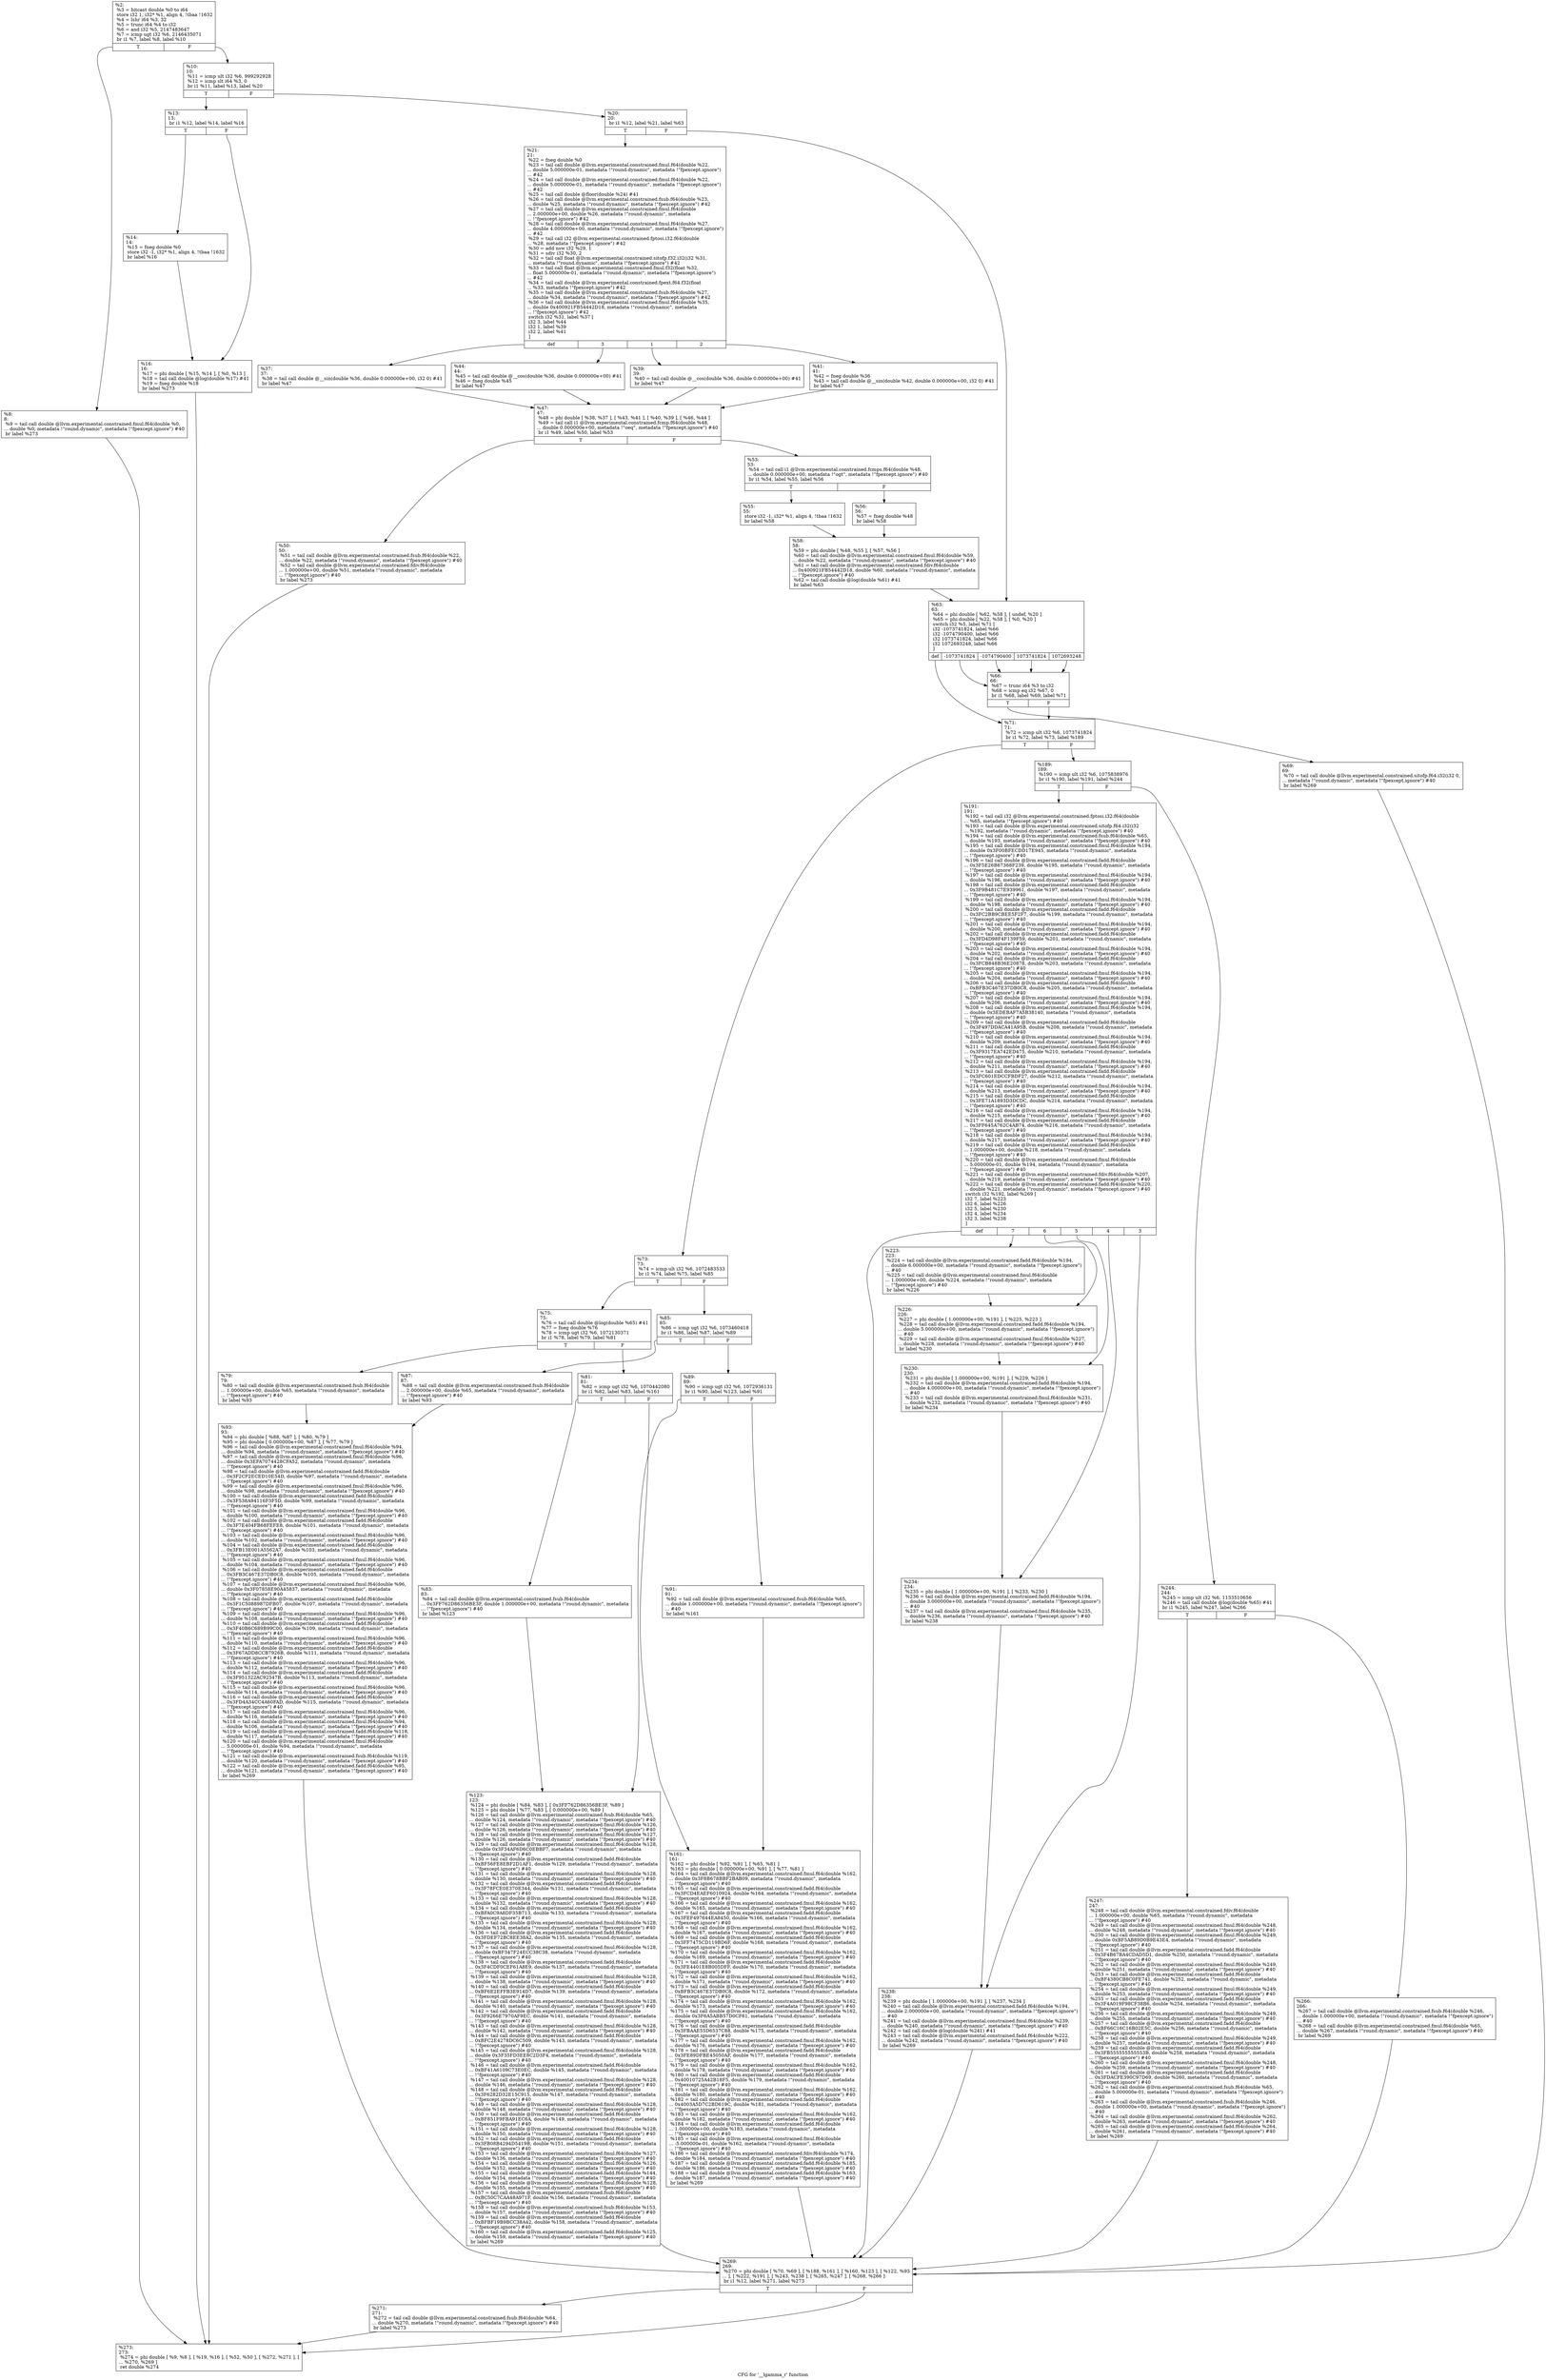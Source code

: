 digraph "CFG for '__lgamma_r' function" {
	label="CFG for '__lgamma_r' function";

	Node0x1dcf0c0 [shape=record,label="{%2:\l  %3 = bitcast double %0 to i64\l  store i32 1, i32* %1, align 4, !tbaa !1632\l  %4 = lshr i64 %3, 32\l  %5 = trunc i64 %4 to i32\l  %6 = and i32 %5, 2147483647\l  %7 = icmp ugt i32 %6, 2146435071\l  br i1 %7, label %8, label %10\l|{<s0>T|<s1>F}}"];
	Node0x1dcf0c0:s0 -> Node0x1dcf110;
	Node0x1dcf0c0:s1 -> Node0x1dcf680;
	Node0x1dcf110 [shape=record,label="{%8:\l8:                                                \l  %9 = tail call double @llvm.experimental.constrained.fmul.f64(double %0,\l... double %0, metadata !\"round.dynamic\", metadata !\"fpexcept.ignore\") #40\l  br label %273\l}"];
	Node0x1dcf110 -> Node0x1dd0440;
	Node0x1dcf680 [shape=record,label="{%10:\l10:                                               \l  %11 = icmp ult i32 %6, 999292928\l  %12 = icmp slt i64 %3, 0\l  br i1 %11, label %13, label %20\l|{<s0>T|<s1>F}}"];
	Node0x1dcf680:s0 -> Node0x1dcf6d0;
	Node0x1dcf680:s1 -> Node0x1dcf7c0;
	Node0x1dcf6d0 [shape=record,label="{%13:\l13:                                               \l  br i1 %12, label %14, label %16\l|{<s0>T|<s1>F}}"];
	Node0x1dcf6d0:s0 -> Node0x1dcf720;
	Node0x1dcf6d0:s1 -> Node0x1dcf770;
	Node0x1dcf720 [shape=record,label="{%14:\l14:                                               \l  %15 = fneg double %0\l  store i32 -1, i32* %1, align 4, !tbaa !1632\l  br label %16\l}"];
	Node0x1dcf720 -> Node0x1dcf770;
	Node0x1dcf770 [shape=record,label="{%16:\l16:                                               \l  %17 = phi double [ %15, %14 ], [ %0, %13 ]\l  %18 = tail call double @log(double %17) #41\l  %19 = fneg double %18\l  br label %273\l}"];
	Node0x1dcf770 -> Node0x1dd0440;
	Node0x1dcf7c0 [shape=record,label="{%20:\l20:                                               \l  br i1 %12, label %21, label %63\l|{<s0>T|<s1>F}}"];
	Node0x1dcf7c0:s0 -> Node0x1dcf810;
	Node0x1dcf7c0:s1 -> Node0x1dcfb80;
	Node0x1dcf810 [shape=record,label="{%21:\l21:                                               \l  %22 = fneg double %0\l  %23 = tail call double @llvm.experimental.constrained.fmul.f64(double %22,\l... double 5.000000e-01, metadata !\"round.dynamic\", metadata !\"fpexcept.ignore\")\l... #42\l  %24 = tail call double @llvm.experimental.constrained.fmul.f64(double %22,\l... double 5.000000e-01, metadata !\"round.dynamic\", metadata !\"fpexcept.ignore\")\l... #42\l  %25 = tail call double @floor(double %24) #41\l  %26 = tail call double @llvm.experimental.constrained.fsub.f64(double %23,\l... double %25, metadata !\"round.dynamic\", metadata !\"fpexcept.ignore\") #42\l  %27 = tail call double @llvm.experimental.constrained.fmul.f64(double\l... 2.000000e+00, double %26, metadata !\"round.dynamic\", metadata\l... !\"fpexcept.ignore\") #42\l  %28 = tail call double @llvm.experimental.constrained.fmul.f64(double %27,\l... double 4.000000e+00, metadata !\"round.dynamic\", metadata !\"fpexcept.ignore\")\l... #42\l  %29 = tail call i32 @llvm.experimental.constrained.fptosi.i32.f64(double\l... %28, metadata !\"fpexcept.ignore\") #42\l  %30 = add nsw i32 %29, 1\l  %31 = sdiv i32 %30, 2\l  %32 = tail call float @llvm.experimental.constrained.sitofp.f32.i32(i32 %31,\l... metadata !\"round.dynamic\", metadata !\"fpexcept.ignore\") #42\l  %33 = tail call float @llvm.experimental.constrained.fmul.f32(float %32,\l... float 5.000000e-01, metadata !\"round.dynamic\", metadata !\"fpexcept.ignore\")\l... #42\l  %34 = tail call double @llvm.experimental.constrained.fpext.f64.f32(float\l... %33, metadata !\"fpexcept.ignore\") #42\l  %35 = tail call double @llvm.experimental.constrained.fsub.f64(double %27,\l... double %34, metadata !\"round.dynamic\", metadata !\"fpexcept.ignore\") #42\l  %36 = tail call double @llvm.experimental.constrained.fmul.f64(double %35,\l... double 0x400921FB54442D18, metadata !\"round.dynamic\", metadata\l... !\"fpexcept.ignore\") #42\l  switch i32 %31, label %37 [\l    i32 3, label %44\l    i32 1, label %39\l    i32 2, label %41\l  ]\l|{<s0>def|<s1>3|<s2>1|<s3>2}}"];
	Node0x1dcf810:s0 -> Node0x1dcf860;
	Node0x1dcf810:s1 -> Node0x1dcf950;
	Node0x1dcf810:s2 -> Node0x1dcf8b0;
	Node0x1dcf810:s3 -> Node0x1dcf900;
	Node0x1dcf860 [shape=record,label="{%37:\l37:                                               \l  %38 = tail call double @__sin(double %36, double 0.000000e+00, i32 0) #41\l  br label %47\l}"];
	Node0x1dcf860 -> Node0x1dcf9a0;
	Node0x1dcf8b0 [shape=record,label="{%39:\l39:                                               \l  %40 = tail call double @__cos(double %36, double 0.000000e+00) #41\l  br label %47\l}"];
	Node0x1dcf8b0 -> Node0x1dcf9a0;
	Node0x1dcf900 [shape=record,label="{%41:\l41:                                               \l  %42 = fneg double %36\l  %43 = tail call double @__sin(double %42, double 0.000000e+00, i32 0) #41\l  br label %47\l}"];
	Node0x1dcf900 -> Node0x1dcf9a0;
	Node0x1dcf950 [shape=record,label="{%44:\l44:                                               \l  %45 = tail call double @__cos(double %36, double 0.000000e+00) #41\l  %46 = fneg double %45\l  br label %47\l}"];
	Node0x1dcf950 -> Node0x1dcf9a0;
	Node0x1dcf9a0 [shape=record,label="{%47:\l47:                                               \l  %48 = phi double [ %38, %37 ], [ %43, %41 ], [ %40, %39 ], [ %46, %44 ]\l  %49 = tail call i1 @llvm.experimental.constrained.fcmp.f64(double %48,\l... double 0.000000e+00, metadata !\"oeq\", metadata !\"fpexcept.ignore\") #40\l  br i1 %49, label %50, label %53\l|{<s0>T|<s1>F}}"];
	Node0x1dcf9a0:s0 -> Node0x1dcf9f0;
	Node0x1dcf9a0:s1 -> Node0x1dcfa40;
	Node0x1dcf9f0 [shape=record,label="{%50:\l50:                                               \l  %51 = tail call double @llvm.experimental.constrained.fsub.f64(double %22,\l... double %22, metadata !\"round.dynamic\", metadata !\"fpexcept.ignore\") #40\l  %52 = tail call double @llvm.experimental.constrained.fdiv.f64(double\l... 1.000000e+00, double %51, metadata !\"round.dynamic\", metadata\l... !\"fpexcept.ignore\") #40\l  br label %273\l}"];
	Node0x1dcf9f0 -> Node0x1dd0440;
	Node0x1dcfa40 [shape=record,label="{%53:\l53:                                               \l  %54 = tail call i1 @llvm.experimental.constrained.fcmps.f64(double %48,\l... double 0.000000e+00, metadata !\"ogt\", metadata !\"fpexcept.ignore\") #40\l  br i1 %54, label %55, label %56\l|{<s0>T|<s1>F}}"];
	Node0x1dcfa40:s0 -> Node0x1dcfa90;
	Node0x1dcfa40:s1 -> Node0x1dcfae0;
	Node0x1dcfa90 [shape=record,label="{%55:\l55:                                               \l  store i32 -1, i32* %1, align 4, !tbaa !1632\l  br label %58\l}"];
	Node0x1dcfa90 -> Node0x1dcfb30;
	Node0x1dcfae0 [shape=record,label="{%56:\l56:                                               \l  %57 = fneg double %48\l  br label %58\l}"];
	Node0x1dcfae0 -> Node0x1dcfb30;
	Node0x1dcfb30 [shape=record,label="{%58:\l58:                                               \l  %59 = phi double [ %48, %55 ], [ %57, %56 ]\l  %60 = tail call double @llvm.experimental.constrained.fmul.f64(double %59,\l... double %22, metadata !\"round.dynamic\", metadata !\"fpexcept.ignore\") #40\l  %61 = tail call double @llvm.experimental.constrained.fdiv.f64(double\l... 0x400921FB54442D18, double %60, metadata !\"round.dynamic\", metadata\l... !\"fpexcept.ignore\") #40\l  %62 = tail call double @log(double %61) #41\l  br label %63\l}"];
	Node0x1dcfb30 -> Node0x1dcfb80;
	Node0x1dcfb80 [shape=record,label="{%63:\l63:                                               \l  %64 = phi double [ %62, %58 ], [ undef, %20 ]\l  %65 = phi double [ %22, %58 ], [ %0, %20 ]\l  switch i32 %5, label %71 [\l    i32 -1073741824, label %66\l    i32 -1074790400, label %66\l    i32 1073741824, label %66\l    i32 1072693248, label %66\l  ]\l|{<s0>def|<s1>-1073741824|<s2>-1074790400|<s3>1073741824|<s4>1072693248}}"];
	Node0x1dcfb80:s0 -> Node0x1dcfc70;
	Node0x1dcfb80:s1 -> Node0x1dcfbd0;
	Node0x1dcfb80:s2 -> Node0x1dcfbd0;
	Node0x1dcfb80:s3 -> Node0x1dcfbd0;
	Node0x1dcfb80:s4 -> Node0x1dcfbd0;
	Node0x1dcfbd0 [shape=record,label="{%66:\l66:                                               \l  %67 = trunc i64 %3 to i32\l  %68 = icmp eq i32 %67, 0\l  br i1 %68, label %69, label %71\l|{<s0>T|<s1>F}}"];
	Node0x1dcfbd0:s0 -> Node0x1dcfc20;
	Node0x1dcfbd0:s1 -> Node0x1dcfc70;
	Node0x1dcfc20 [shape=record,label="{%69:\l69:                                               \l  %70 = tail call double @llvm.experimental.constrained.sitofp.f64.i32(i32 0,\l... metadata !\"round.dynamic\", metadata !\"fpexcept.ignore\") #40\l  br label %269\l}"];
	Node0x1dcfc20 -> Node0x1dd03a0;
	Node0x1dcfc70 [shape=record,label="{%71:\l71:                                               \l  %72 = icmp ult i32 %6, 1073741824\l  br i1 %72, label %73, label %189\l|{<s0>T|<s1>F}}"];
	Node0x1dcfc70:s0 -> Node0x1dcfcc0;
	Node0x1dcfc70:s1 -> Node0x1dd0080;
	Node0x1dcfcc0 [shape=record,label="{%73:\l73:                                               \l  %74 = icmp ult i32 %6, 1072483533\l  br i1 %74, label %75, label %85\l|{<s0>T|<s1>F}}"];
	Node0x1dcfcc0:s0 -> Node0x1dcfd10;
	Node0x1dcfcc0:s1 -> Node0x1dcfe50;
	Node0x1dcfd10 [shape=record,label="{%75:\l75:                                               \l  %76 = tail call double @log(double %65) #41\l  %77 = fneg double %76\l  %78 = icmp ugt i32 %6, 1072130371\l  br i1 %78, label %79, label %81\l|{<s0>T|<s1>F}}"];
	Node0x1dcfd10:s0 -> Node0x1dcfd60;
	Node0x1dcfd10:s1 -> Node0x1dcfdb0;
	Node0x1dcfd60 [shape=record,label="{%79:\l79:                                               \l  %80 = tail call double @llvm.experimental.constrained.fsub.f64(double\l... 1.000000e+00, double %65, metadata !\"round.dynamic\", metadata\l... !\"fpexcept.ignore\") #40\l  br label %93\l}"];
	Node0x1dcfd60 -> Node0x1dcff90;
	Node0x1dcfdb0 [shape=record,label="{%81:\l81:                                               \l  %82 = icmp ugt i32 %6, 1070442080\l  br i1 %82, label %83, label %161\l|{<s0>T|<s1>F}}"];
	Node0x1dcfdb0:s0 -> Node0x1dcfe00;
	Node0x1dcfdb0:s1 -> Node0x1dd0030;
	Node0x1dcfe00 [shape=record,label="{%83:\l83:                                               \l  %84 = tail call double @llvm.experimental.constrained.fsub.f64(double\l... 0x3FF762D86356BE3F, double 1.000000e+00, metadata !\"round.dynamic\", metadata\l... !\"fpexcept.ignore\") #40\l  br label %123\l}"];
	Node0x1dcfe00 -> Node0x1dcffe0;
	Node0x1dcfe50 [shape=record,label="{%85:\l85:                                               \l  %86 = icmp ugt i32 %6, 1073460418\l  br i1 %86, label %87, label %89\l|{<s0>T|<s1>F}}"];
	Node0x1dcfe50:s0 -> Node0x1dcfea0;
	Node0x1dcfe50:s1 -> Node0x1dcfef0;
	Node0x1dcfea0 [shape=record,label="{%87:\l87:                                               \l  %88 = tail call double @llvm.experimental.constrained.fsub.f64(double\l... 2.000000e+00, double %65, metadata !\"round.dynamic\", metadata\l... !\"fpexcept.ignore\") #40\l  br label %93\l}"];
	Node0x1dcfea0 -> Node0x1dcff90;
	Node0x1dcfef0 [shape=record,label="{%89:\l89:                                               \l  %90 = icmp ugt i32 %6, 1072936131\l  br i1 %90, label %123, label %91\l|{<s0>T|<s1>F}}"];
	Node0x1dcfef0:s0 -> Node0x1dcffe0;
	Node0x1dcfef0:s1 -> Node0x1dcff40;
	Node0x1dcff40 [shape=record,label="{%91:\l91:                                               \l  %92 = tail call double @llvm.experimental.constrained.fsub.f64(double %65,\l... double 1.000000e+00, metadata !\"round.dynamic\", metadata !\"fpexcept.ignore\")\l... #40\l  br label %161\l}"];
	Node0x1dcff40 -> Node0x1dd0030;
	Node0x1dcff90 [shape=record,label="{%93:\l93:                                               \l  %94 = phi double [ %88, %87 ], [ %80, %79 ]\l  %95 = phi double [ 0.000000e+00, %87 ], [ %77, %79 ]\l  %96 = tail call double @llvm.experimental.constrained.fmul.f64(double %94,\l... double %94, metadata !\"round.dynamic\", metadata !\"fpexcept.ignore\") #40\l  %97 = tail call double @llvm.experimental.constrained.fmul.f64(double %96,\l... double 0x3EFA7074428CFA52, metadata !\"round.dynamic\", metadata\l... !\"fpexcept.ignore\") #40\l  %98 = tail call double @llvm.experimental.constrained.fadd.f64(double\l... 0x3F2CF2ECED10E54D, double %97, metadata !\"round.dynamic\", metadata\l... !\"fpexcept.ignore\") #40\l  %99 = tail call double @llvm.experimental.constrained.fmul.f64(double %96,\l... double %98, metadata !\"round.dynamic\", metadata !\"fpexcept.ignore\") #40\l  %100 = tail call double @llvm.experimental.constrained.fadd.f64(double\l... 0x3F538A94116F3F5D, double %99, metadata !\"round.dynamic\", metadata\l... !\"fpexcept.ignore\") #40\l  %101 = tail call double @llvm.experimental.constrained.fmul.f64(double %96,\l... double %100, metadata !\"round.dynamic\", metadata !\"fpexcept.ignore\") #40\l  %102 = tail call double @llvm.experimental.constrained.fadd.f64(double\l... 0x3F7E404FB68FEFE8, double %101, metadata !\"round.dynamic\", metadata\l... !\"fpexcept.ignore\") #40\l  %103 = tail call double @llvm.experimental.constrained.fmul.f64(double %96,\l... double %102, metadata !\"round.dynamic\", metadata !\"fpexcept.ignore\") #40\l  %104 = tail call double @llvm.experimental.constrained.fadd.f64(double\l... 0x3FB13E001A5562A7, double %103, metadata !\"round.dynamic\", metadata\l... !\"fpexcept.ignore\") #40\l  %105 = tail call double @llvm.experimental.constrained.fmul.f64(double %96,\l... double %104, metadata !\"round.dynamic\", metadata !\"fpexcept.ignore\") #40\l  %106 = tail call double @llvm.experimental.constrained.fadd.f64(double\l... 0x3FB3C467E37DB0C8, double %105, metadata !\"round.dynamic\", metadata\l... !\"fpexcept.ignore\") #40\l  %107 = tail call double @llvm.experimental.constrained.fmul.f64(double %96,\l... double 0x3F07858E90A45837, metadata !\"round.dynamic\", metadata\l... !\"fpexcept.ignore\") #40\l  %108 = tail call double @llvm.experimental.constrained.fadd.f64(double\l... 0x3F1C5088987DFB07, double %107, metadata !\"round.dynamic\", metadata\l... !\"fpexcept.ignore\") #40\l  %109 = tail call double @llvm.experimental.constrained.fmul.f64(double %96,\l... double %108, metadata !\"round.dynamic\", metadata !\"fpexcept.ignore\") #40\l  %110 = tail call double @llvm.experimental.constrained.fadd.f64(double\l... 0x3F40B6C689B99C00, double %109, metadata !\"round.dynamic\", metadata\l... !\"fpexcept.ignore\") #40\l  %111 = tail call double @llvm.experimental.constrained.fmul.f64(double %96,\l... double %110, metadata !\"round.dynamic\", metadata !\"fpexcept.ignore\") #40\l  %112 = tail call double @llvm.experimental.constrained.fadd.f64(double\l... 0x3F67ADD8CCB7926B, double %111, metadata !\"round.dynamic\", metadata\l... !\"fpexcept.ignore\") #40\l  %113 = tail call double @llvm.experimental.constrained.fmul.f64(double %96,\l... double %112, metadata !\"round.dynamic\", metadata !\"fpexcept.ignore\") #40\l  %114 = tail call double @llvm.experimental.constrained.fadd.f64(double\l... 0x3F951322AC92547B, double %113, metadata !\"round.dynamic\", metadata\l... !\"fpexcept.ignore\") #40\l  %115 = tail call double @llvm.experimental.constrained.fmul.f64(double %96,\l... double %114, metadata !\"round.dynamic\", metadata !\"fpexcept.ignore\") #40\l  %116 = tail call double @llvm.experimental.constrained.fadd.f64(double\l... 0x3FD4A34CC4A60FAD, double %115, metadata !\"round.dynamic\", metadata\l... !\"fpexcept.ignore\") #40\l  %117 = tail call double @llvm.experimental.constrained.fmul.f64(double %96,\l... double %116, metadata !\"round.dynamic\", metadata !\"fpexcept.ignore\") #40\l  %118 = tail call double @llvm.experimental.constrained.fmul.f64(double %94,\l... double %106, metadata !\"round.dynamic\", metadata !\"fpexcept.ignore\") #40\l  %119 = tail call double @llvm.experimental.constrained.fadd.f64(double %118,\l... double %117, metadata !\"round.dynamic\", metadata !\"fpexcept.ignore\") #40\l  %120 = tail call double @llvm.experimental.constrained.fmul.f64(double\l... 5.000000e-01, double %94, metadata !\"round.dynamic\", metadata\l... !\"fpexcept.ignore\") #40\l  %121 = tail call double @llvm.experimental.constrained.fsub.f64(double %119,\l... double %120, metadata !\"round.dynamic\", metadata !\"fpexcept.ignore\") #40\l  %122 = tail call double @llvm.experimental.constrained.fadd.f64(double %95,\l... double %121, metadata !\"round.dynamic\", metadata !\"fpexcept.ignore\") #40\l  br label %269\l}"];
	Node0x1dcff90 -> Node0x1dd03a0;
	Node0x1dcffe0 [shape=record,label="{%123:\l123:                                              \l  %124 = phi double [ %84, %83 ], [ 0x3FF762D86356BE3F, %89 ]\l  %125 = phi double [ %77, %83 ], [ 0.000000e+00, %89 ]\l  %126 = tail call double @llvm.experimental.constrained.fsub.f64(double %65,\l... double %124, metadata !\"round.dynamic\", metadata !\"fpexcept.ignore\") #40\l  %127 = tail call double @llvm.experimental.constrained.fmul.f64(double %126,\l... double %126, metadata !\"round.dynamic\", metadata !\"fpexcept.ignore\") #40\l  %128 = tail call double @llvm.experimental.constrained.fmul.f64(double %127,\l... double %126, metadata !\"round.dynamic\", metadata !\"fpexcept.ignore\") #40\l  %129 = tail call double @llvm.experimental.constrained.fmul.f64(double %128,\l... double 0x3F34AF6D6C0EBBF7, metadata !\"round.dynamic\", metadata\l... !\"fpexcept.ignore\") #40\l  %130 = tail call double @llvm.experimental.constrained.fadd.f64(double\l... 0xBF56FE8EBF2D1AF1, double %129, metadata !\"round.dynamic\", metadata\l... !\"fpexcept.ignore\") #40\l  %131 = tail call double @llvm.experimental.constrained.fmul.f64(double %128,\l... double %130, metadata !\"round.dynamic\", metadata !\"fpexcept.ignore\") #40\l  %132 = tail call double @llvm.experimental.constrained.fadd.f64(double\l... 0x3F78FCE0E370E344, double %131, metadata !\"round.dynamic\", metadata\l... !\"fpexcept.ignore\") #40\l  %133 = tail call double @llvm.experimental.constrained.fmul.f64(double %128,\l... double %132, metadata !\"round.dynamic\", metadata !\"fpexcept.ignore\") #40\l  %134 = tail call double @llvm.experimental.constrained.fadd.f64(double\l... 0xBFA0C9A8DF35B713, double %133, metadata !\"round.dynamic\", metadata\l... !\"fpexcept.ignore\") #40\l  %135 = tail call double @llvm.experimental.constrained.fmul.f64(double %128,\l... double %134, metadata !\"round.dynamic\", metadata !\"fpexcept.ignore\") #40\l  %136 = tail call double @llvm.experimental.constrained.fadd.f64(double\l... 0x3FDEF72BC8EE38A2, double %135, metadata !\"round.dynamic\", metadata\l... !\"fpexcept.ignore\") #40\l  %137 = tail call double @llvm.experimental.constrained.fmul.f64(double %128,\l... double 0xBF347F24ECC38C38, metadata !\"round.dynamic\", metadata\l... !\"fpexcept.ignore\") #40\l  %138 = tail call double @llvm.experimental.constrained.fadd.f64(double\l... 0x3F4CDF0CEF61A8E9, double %137, metadata !\"round.dynamic\", metadata\l... !\"fpexcept.ignore\") #40\l  %139 = tail call double @llvm.experimental.constrained.fmul.f64(double %128,\l... double %138, metadata !\"round.dynamic\", metadata !\"fpexcept.ignore\") #40\l  %140 = tail call double @llvm.experimental.constrained.fadd.f64(double\l... 0xBF6E2EFFB3E914D7, double %139, metadata !\"round.dynamic\", metadata\l... !\"fpexcept.ignore\") #40\l  %141 = tail call double @llvm.experimental.constrained.fmul.f64(double %128,\l... double %140, metadata !\"round.dynamic\", metadata !\"fpexcept.ignore\") #40\l  %142 = tail call double @llvm.experimental.constrained.fadd.f64(double\l... 0x3F9266E7970AF9EC, double %141, metadata !\"round.dynamic\", metadata\l... !\"fpexcept.ignore\") #40\l  %143 = tail call double @llvm.experimental.constrained.fmul.f64(double %128,\l... double %142, metadata !\"round.dynamic\", metadata !\"fpexcept.ignore\") #40\l  %144 = tail call double @llvm.experimental.constrained.fadd.f64(double\l... 0xBFC2E4278DC6C509, double %143, metadata !\"round.dynamic\", metadata\l... !\"fpexcept.ignore\") #40\l  %145 = tail call double @llvm.experimental.constrained.fmul.f64(double %128,\l... double 0x3F35FD3EE8C2D3F4, metadata !\"round.dynamic\", metadata\l... !\"fpexcept.ignore\") #40\l  %146 = tail call double @llvm.experimental.constrained.fadd.f64(double\l... 0xBF41A6109C73E0EC, double %145, metadata !\"round.dynamic\", metadata\l... !\"fpexcept.ignore\") #40\l  %147 = tail call double @llvm.experimental.constrained.fmul.f64(double %128,\l... double %146, metadata !\"round.dynamic\", metadata !\"fpexcept.ignore\") #40\l  %148 = tail call double @llvm.experimental.constrained.fadd.f64(double\l... 0x3F6282D32E15C915, double %147, metadata !\"round.dynamic\", metadata\l... !\"fpexcept.ignore\") #40\l  %149 = tail call double @llvm.experimental.constrained.fmul.f64(double %128,\l... double %148, metadata !\"round.dynamic\", metadata !\"fpexcept.ignore\") #40\l  %150 = tail call double @llvm.experimental.constrained.fadd.f64(double\l... 0xBF851F9FBA91EC6A, double %149, metadata !\"round.dynamic\", metadata\l... !\"fpexcept.ignore\") #40\l  %151 = tail call double @llvm.experimental.constrained.fmul.f64(double %128,\l... double %150, metadata !\"round.dynamic\", metadata !\"fpexcept.ignore\") #40\l  %152 = tail call double @llvm.experimental.constrained.fadd.f64(double\l... 0x3FB08B4294D5419B, double %151, metadata !\"round.dynamic\", metadata\l... !\"fpexcept.ignore\") #40\l  %153 = tail call double @llvm.experimental.constrained.fmul.f64(double %127,\l... double %136, metadata !\"round.dynamic\", metadata !\"fpexcept.ignore\") #40\l  %154 = tail call double @llvm.experimental.constrained.fmul.f64(double %126,\l... double %152, metadata !\"round.dynamic\", metadata !\"fpexcept.ignore\") #40\l  %155 = tail call double @llvm.experimental.constrained.fadd.f64(double %144,\l... double %154, metadata !\"round.dynamic\", metadata !\"fpexcept.ignore\") #40\l  %156 = tail call double @llvm.experimental.constrained.fmul.f64(double %128,\l... double %155, metadata !\"round.dynamic\", metadata !\"fpexcept.ignore\") #40\l  %157 = tail call double @llvm.experimental.constrained.fsub.f64(double\l... 0xBC50C7CAA48A971F, double %156, metadata !\"round.dynamic\", metadata\l... !\"fpexcept.ignore\") #40\l  %158 = tail call double @llvm.experimental.constrained.fsub.f64(double %153,\l... double %157, metadata !\"round.dynamic\", metadata !\"fpexcept.ignore\") #40\l  %159 = tail call double @llvm.experimental.constrained.fadd.f64(double\l... 0xBFBF19B9BCC38A42, double %158, metadata !\"round.dynamic\", metadata\l... !\"fpexcept.ignore\") #40\l  %160 = tail call double @llvm.experimental.constrained.fadd.f64(double %125,\l... double %159, metadata !\"round.dynamic\", metadata !\"fpexcept.ignore\") #40\l  br label %269\l}"];
	Node0x1dcffe0 -> Node0x1dd03a0;
	Node0x1dd0030 [shape=record,label="{%161:\l161:                                              \l  %162 = phi double [ %92, %91 ], [ %65, %81 ]\l  %163 = phi double [ 0.000000e+00, %91 ], [ %77, %81 ]\l  %164 = tail call double @llvm.experimental.constrained.fmul.f64(double %162,\l... double 0x3F8B678BBF2BAB09, metadata !\"round.dynamic\", metadata\l... !\"fpexcept.ignore\") #40\l  %165 = tail call double @llvm.experimental.constrained.fadd.f64(double\l... 0x3FCD4EAEF6010924, double %164, metadata !\"round.dynamic\", metadata\l... !\"fpexcept.ignore\") #40\l  %166 = tail call double @llvm.experimental.constrained.fmul.f64(double %162,\l... double %165, metadata !\"round.dynamic\", metadata !\"fpexcept.ignore\") #40\l  %167 = tail call double @llvm.experimental.constrained.fadd.f64(double\l... 0x3FEF497644EA8450, double %166, metadata !\"round.dynamic\", metadata\l... !\"fpexcept.ignore\") #40\l  %168 = tail call double @llvm.experimental.constrained.fmul.f64(double %162,\l... double %167, metadata !\"round.dynamic\", metadata !\"fpexcept.ignore\") #40\l  %169 = tail call double @llvm.experimental.constrained.fadd.f64(double\l... 0x3FF7475CD119BD6F, double %168, metadata !\"round.dynamic\", metadata\l... !\"fpexcept.ignore\") #40\l  %170 = tail call double @llvm.experimental.constrained.fmul.f64(double %162,\l... double %169, metadata !\"round.dynamic\", metadata !\"fpexcept.ignore\") #40\l  %171 = tail call double @llvm.experimental.constrained.fadd.f64(double\l... 0x3FE4401E8B005DFF, double %170, metadata !\"round.dynamic\", metadata\l... !\"fpexcept.ignore\") #40\l  %172 = tail call double @llvm.experimental.constrained.fmul.f64(double %162,\l... double %171, metadata !\"round.dynamic\", metadata !\"fpexcept.ignore\") #40\l  %173 = tail call double @llvm.experimental.constrained.fadd.f64(double\l... 0xBFB3C467E37DB0C8, double %172, metadata !\"round.dynamic\", metadata\l... !\"fpexcept.ignore\") #40\l  %174 = tail call double @llvm.experimental.constrained.fmul.f64(double %162,\l... double %173, metadata !\"round.dynamic\", metadata !\"fpexcept.ignore\") #40\l  %175 = tail call double @llvm.experimental.constrained.fmul.f64(double %162,\l... double 0x3F6A5ABB57D0CF61, metadata !\"round.dynamic\", metadata\l... !\"fpexcept.ignore\") #40\l  %176 = tail call double @llvm.experimental.constrained.fadd.f64(double\l... 0x3FBAAE55D6537C88, double %175, metadata !\"round.dynamic\", metadata\l... !\"fpexcept.ignore\") #40\l  %177 = tail call double @llvm.experimental.constrained.fmul.f64(double %162,\l... double %176, metadata !\"round.dynamic\", metadata !\"fpexcept.ignore\") #40\l  %178 = tail call double @llvm.experimental.constrained.fadd.f64(double\l... 0x3FE89DFBE45050AF, double %177, metadata !\"round.dynamic\", metadata\l... !\"fpexcept.ignore\") #40\l  %179 = tail call double @llvm.experimental.constrained.fmul.f64(double %162,\l... double %178, metadata !\"round.dynamic\", metadata !\"fpexcept.ignore\") #40\l  %180 = tail call double @llvm.experimental.constrained.fadd.f64(double\l... 0x40010725A42B18F5, double %179, metadata !\"round.dynamic\", metadata\l... !\"fpexcept.ignore\") #40\l  %181 = tail call double @llvm.experimental.constrained.fmul.f64(double %162,\l... double %180, metadata !\"round.dynamic\", metadata !\"fpexcept.ignore\") #40\l  %182 = tail call double @llvm.experimental.constrained.fadd.f64(double\l... 0x4003A5D7C2BD619C, double %181, metadata !\"round.dynamic\", metadata\l... !\"fpexcept.ignore\") #40\l  %183 = tail call double @llvm.experimental.constrained.fmul.f64(double %162,\l... double %182, metadata !\"round.dynamic\", metadata !\"fpexcept.ignore\") #40\l  %184 = tail call double @llvm.experimental.constrained.fadd.f64(double\l... 1.000000e+00, double %183, metadata !\"round.dynamic\", metadata\l... !\"fpexcept.ignore\") #40\l  %185 = tail call double @llvm.experimental.constrained.fmul.f64(double\l... -5.000000e-01, double %162, metadata !\"round.dynamic\", metadata\l... !\"fpexcept.ignore\") #40\l  %186 = tail call double @llvm.experimental.constrained.fdiv.f64(double %174,\l... double %184, metadata !\"round.dynamic\", metadata !\"fpexcept.ignore\") #40\l  %187 = tail call double @llvm.experimental.constrained.fadd.f64(double %185,\l... double %186, metadata !\"round.dynamic\", metadata !\"fpexcept.ignore\") #40\l  %188 = tail call double @llvm.experimental.constrained.fadd.f64(double %163,\l... double %187, metadata !\"round.dynamic\", metadata !\"fpexcept.ignore\") #40\l  br label %269\l}"];
	Node0x1dd0030 -> Node0x1dd03a0;
	Node0x1dd0080 [shape=record,label="{%189:\l189:                                              \l  %190 = icmp ult i32 %6, 1075838976\l  br i1 %190, label %191, label %244\l|{<s0>T|<s1>F}}"];
	Node0x1dd0080:s0 -> Node0x1dd00d0;
	Node0x1dd0080:s1 -> Node0x1dd02b0;
	Node0x1dd00d0 [shape=record,label="{%191:\l191:                                              \l  %192 = tail call i32 @llvm.experimental.constrained.fptosi.i32.f64(double\l... %65, metadata !\"fpexcept.ignore\") #40\l  %193 = tail call double @llvm.experimental.constrained.sitofp.f64.i32(i32\l... %192, metadata !\"round.dynamic\", metadata !\"fpexcept.ignore\") #40\l  %194 = tail call double @llvm.experimental.constrained.fsub.f64(double %65,\l... double %193, metadata !\"round.dynamic\", metadata !\"fpexcept.ignore\") #40\l  %195 = tail call double @llvm.experimental.constrained.fmul.f64(double %194,\l... double 0x3F00BFECDD17E945, metadata !\"round.dynamic\", metadata\l... !\"fpexcept.ignore\") #40\l  %196 = tail call double @llvm.experimental.constrained.fadd.f64(double\l... 0x3F5E26B67368F239, double %195, metadata !\"round.dynamic\", metadata\l... !\"fpexcept.ignore\") #40\l  %197 = tail call double @llvm.experimental.constrained.fmul.f64(double %194,\l... double %196, metadata !\"round.dynamic\", metadata !\"fpexcept.ignore\") #40\l  %198 = tail call double @llvm.experimental.constrained.fadd.f64(double\l... 0x3F9B481C7E939961, double %197, metadata !\"round.dynamic\", metadata\l... !\"fpexcept.ignore\") #40\l  %199 = tail call double @llvm.experimental.constrained.fmul.f64(double %194,\l... double %198, metadata !\"round.dynamic\", metadata !\"fpexcept.ignore\") #40\l  %200 = tail call double @llvm.experimental.constrained.fadd.f64(double\l... 0x3FC2BB9CBEE5F2F7, double %199, metadata !\"round.dynamic\", metadata\l... !\"fpexcept.ignore\") #40\l  %201 = tail call double @llvm.experimental.constrained.fmul.f64(double %194,\l... double %200, metadata !\"round.dynamic\", metadata !\"fpexcept.ignore\") #40\l  %202 = tail call double @llvm.experimental.constrained.fadd.f64(double\l... 0x3FD4D98F4F139F59, double %201, metadata !\"round.dynamic\", metadata\l... !\"fpexcept.ignore\") #40\l  %203 = tail call double @llvm.experimental.constrained.fmul.f64(double %194,\l... double %202, metadata !\"round.dynamic\", metadata !\"fpexcept.ignore\") #40\l  %204 = tail call double @llvm.experimental.constrained.fadd.f64(double\l... 0x3FCB848B36E20878, double %203, metadata !\"round.dynamic\", metadata\l... !\"fpexcept.ignore\") #40\l  %205 = tail call double @llvm.experimental.constrained.fmul.f64(double %194,\l... double %204, metadata !\"round.dynamic\", metadata !\"fpexcept.ignore\") #40\l  %206 = tail call double @llvm.experimental.constrained.fadd.f64(double\l... 0xBFB3C467E37DB0C8, double %205, metadata !\"round.dynamic\", metadata\l... !\"fpexcept.ignore\") #40\l  %207 = tail call double @llvm.experimental.constrained.fmul.f64(double %194,\l... double %206, metadata !\"round.dynamic\", metadata !\"fpexcept.ignore\") #40\l  %208 = tail call double @llvm.experimental.constrained.fmul.f64(double %194,\l... double 0x3EDEBAF7A5B38140, metadata !\"round.dynamic\", metadata\l... !\"fpexcept.ignore\") #40\l  %209 = tail call double @llvm.experimental.constrained.fadd.f64(double\l... 0x3F497DDACA41A95B, double %208, metadata !\"round.dynamic\", metadata\l... !\"fpexcept.ignore\") #40\l  %210 = tail call double @llvm.experimental.constrained.fmul.f64(double %194,\l... double %209, metadata !\"round.dynamic\", metadata !\"fpexcept.ignore\") #40\l  %211 = tail call double @llvm.experimental.constrained.fadd.f64(double\l... 0x3F9317EA742ED475, double %210, metadata !\"round.dynamic\", metadata\l... !\"fpexcept.ignore\") #40\l  %212 = tail call double @llvm.experimental.constrained.fmul.f64(double %194,\l... double %211, metadata !\"round.dynamic\", metadata !\"fpexcept.ignore\") #40\l  %213 = tail call double @llvm.experimental.constrained.fadd.f64(double\l... 0x3FC601EDCCFBDF27, double %212, metadata !\"round.dynamic\", metadata\l... !\"fpexcept.ignore\") #40\l  %214 = tail call double @llvm.experimental.constrained.fmul.f64(double %194,\l... double %213, metadata !\"round.dynamic\", metadata !\"fpexcept.ignore\") #40\l  %215 = tail call double @llvm.experimental.constrained.fadd.f64(double\l... 0x3FE71A1893D3DCDC, double %214, metadata !\"round.dynamic\", metadata\l... !\"fpexcept.ignore\") #40\l  %216 = tail call double @llvm.experimental.constrained.fmul.f64(double %194,\l... double %215, metadata !\"round.dynamic\", metadata !\"fpexcept.ignore\") #40\l  %217 = tail call double @llvm.experimental.constrained.fadd.f64(double\l... 0x3FF645A762C4AB74, double %216, metadata !\"round.dynamic\", metadata\l... !\"fpexcept.ignore\") #40\l  %218 = tail call double @llvm.experimental.constrained.fmul.f64(double %194,\l... double %217, metadata !\"round.dynamic\", metadata !\"fpexcept.ignore\") #40\l  %219 = tail call double @llvm.experimental.constrained.fadd.f64(double\l... 1.000000e+00, double %218, metadata !\"round.dynamic\", metadata\l... !\"fpexcept.ignore\") #40\l  %220 = tail call double @llvm.experimental.constrained.fmul.f64(double\l... 5.000000e-01, double %194, metadata !\"round.dynamic\", metadata\l... !\"fpexcept.ignore\") #40\l  %221 = tail call double @llvm.experimental.constrained.fdiv.f64(double %207,\l... double %219, metadata !\"round.dynamic\", metadata !\"fpexcept.ignore\") #40\l  %222 = tail call double @llvm.experimental.constrained.fadd.f64(double %220,\l... double %221, metadata !\"round.dynamic\", metadata !\"fpexcept.ignore\") #40\l  switch i32 %192, label %269 [\l    i32 7, label %223\l    i32 6, label %226\l    i32 5, label %230\l    i32 4, label %234\l    i32 3, label %238\l  ]\l|{<s0>def|<s1>7|<s2>6|<s3>5|<s4>4|<s5>3}}"];
	Node0x1dd00d0:s0 -> Node0x1dd03a0;
	Node0x1dd00d0:s1 -> Node0x1dd0120;
	Node0x1dd00d0:s2 -> Node0x1dd0170;
	Node0x1dd00d0:s3 -> Node0x1dd01c0;
	Node0x1dd00d0:s4 -> Node0x1dd0210;
	Node0x1dd00d0:s5 -> Node0x1dd0260;
	Node0x1dd0120 [shape=record,label="{%223:\l223:                                              \l  %224 = tail call double @llvm.experimental.constrained.fadd.f64(double %194,\l... double 6.000000e+00, metadata !\"round.dynamic\", metadata !\"fpexcept.ignore\")\l... #40\l  %225 = tail call double @llvm.experimental.constrained.fmul.f64(double\l... 1.000000e+00, double %224, metadata !\"round.dynamic\", metadata\l... !\"fpexcept.ignore\") #40\l  br label %226\l}"];
	Node0x1dd0120 -> Node0x1dd0170;
	Node0x1dd0170 [shape=record,label="{%226:\l226:                                              \l  %227 = phi double [ 1.000000e+00, %191 ], [ %225, %223 ]\l  %228 = tail call double @llvm.experimental.constrained.fadd.f64(double %194,\l... double 5.000000e+00, metadata !\"round.dynamic\", metadata !\"fpexcept.ignore\")\l... #40\l  %229 = tail call double @llvm.experimental.constrained.fmul.f64(double %227,\l... double %228, metadata !\"round.dynamic\", metadata !\"fpexcept.ignore\") #40\l  br label %230\l}"];
	Node0x1dd0170 -> Node0x1dd01c0;
	Node0x1dd01c0 [shape=record,label="{%230:\l230:                                              \l  %231 = phi double [ 1.000000e+00, %191 ], [ %229, %226 ]\l  %232 = tail call double @llvm.experimental.constrained.fadd.f64(double %194,\l... double 4.000000e+00, metadata !\"round.dynamic\", metadata !\"fpexcept.ignore\")\l... #40\l  %233 = tail call double @llvm.experimental.constrained.fmul.f64(double %231,\l... double %232, metadata !\"round.dynamic\", metadata !\"fpexcept.ignore\") #40\l  br label %234\l}"];
	Node0x1dd01c0 -> Node0x1dd0210;
	Node0x1dd0210 [shape=record,label="{%234:\l234:                                              \l  %235 = phi double [ 1.000000e+00, %191 ], [ %233, %230 ]\l  %236 = tail call double @llvm.experimental.constrained.fadd.f64(double %194,\l... double 3.000000e+00, metadata !\"round.dynamic\", metadata !\"fpexcept.ignore\")\l... #40\l  %237 = tail call double @llvm.experimental.constrained.fmul.f64(double %235,\l... double %236, metadata !\"round.dynamic\", metadata !\"fpexcept.ignore\") #40\l  br label %238\l}"];
	Node0x1dd0210 -> Node0x1dd0260;
	Node0x1dd0260 [shape=record,label="{%238:\l238:                                              \l  %239 = phi double [ 1.000000e+00, %191 ], [ %237, %234 ]\l  %240 = tail call double @llvm.experimental.constrained.fadd.f64(double %194,\l... double 2.000000e+00, metadata !\"round.dynamic\", metadata !\"fpexcept.ignore\")\l... #40\l  %241 = tail call double @llvm.experimental.constrained.fmul.f64(double %239,\l... double %240, metadata !\"round.dynamic\", metadata !\"fpexcept.ignore\") #40\l  %242 = tail call double @log(double %241) #41\l  %243 = tail call double @llvm.experimental.constrained.fadd.f64(double %222,\l... double %242, metadata !\"round.dynamic\", metadata !\"fpexcept.ignore\") #40\l  br label %269\l}"];
	Node0x1dd0260 -> Node0x1dd03a0;
	Node0x1dd02b0 [shape=record,label="{%244:\l244:                                              \l  %245 = icmp ult i32 %6, 1133510656\l  %246 = tail call double @log(double %65) #41\l  br i1 %245, label %247, label %266\l|{<s0>T|<s1>F}}"];
	Node0x1dd02b0:s0 -> Node0x1dd0300;
	Node0x1dd02b0:s1 -> Node0x1dd0350;
	Node0x1dd0300 [shape=record,label="{%247:\l247:                                              \l  %248 = tail call double @llvm.experimental.constrained.fdiv.f64(double\l... 1.000000e+00, double %65, metadata !\"round.dynamic\", metadata\l... !\"fpexcept.ignore\") #40\l  %249 = tail call double @llvm.experimental.constrained.fmul.f64(double %248,\l... double %248, metadata !\"round.dynamic\", metadata !\"fpexcept.ignore\") #40\l  %250 = tail call double @llvm.experimental.constrained.fmul.f64(double %249,\l... double 0xBF5AB89D0B9E43E4, metadata !\"round.dynamic\", metadata\l... !\"fpexcept.ignore\") #40\l  %251 = tail call double @llvm.experimental.constrained.fadd.f64(double\l... 0x3F4B67BA4CDAD5D1, double %250, metadata !\"round.dynamic\", metadata\l... !\"fpexcept.ignore\") #40\l  %252 = tail call double @llvm.experimental.constrained.fmul.f64(double %249,\l... double %251, metadata !\"round.dynamic\", metadata !\"fpexcept.ignore\") #40\l  %253 = tail call double @llvm.experimental.constrained.fadd.f64(double\l... 0xBF4380CB8C0FE741, double %252, metadata !\"round.dynamic\", metadata\l... !\"fpexcept.ignore\") #40\l  %254 = tail call double @llvm.experimental.constrained.fmul.f64(double %249,\l... double %253, metadata !\"round.dynamic\", metadata !\"fpexcept.ignore\") #40\l  %255 = tail call double @llvm.experimental.constrained.fadd.f64(double\l... 0x3F4A019F98CF38B6, double %254, metadata !\"round.dynamic\", metadata\l... !\"fpexcept.ignore\") #40\l  %256 = tail call double @llvm.experimental.constrained.fmul.f64(double %249,\l... double %255, metadata !\"round.dynamic\", metadata !\"fpexcept.ignore\") #40\l  %257 = tail call double @llvm.experimental.constrained.fadd.f64(double\l... 0xBF66C16C16B02E5C, double %256, metadata !\"round.dynamic\", metadata\l... !\"fpexcept.ignore\") #40\l  %258 = tail call double @llvm.experimental.constrained.fmul.f64(double %249,\l... double %257, metadata !\"round.dynamic\", metadata !\"fpexcept.ignore\") #40\l  %259 = tail call double @llvm.experimental.constrained.fadd.f64(double\l... 0x3FB555555555553B, double %258, metadata !\"round.dynamic\", metadata\l... !\"fpexcept.ignore\") #40\l  %260 = tail call double @llvm.experimental.constrained.fmul.f64(double %248,\l... double %259, metadata !\"round.dynamic\", metadata !\"fpexcept.ignore\") #40\l  %261 = tail call double @llvm.experimental.constrained.fadd.f64(double\l... 0x3FDACFE390C97D69, double %260, metadata !\"round.dynamic\", metadata\l... !\"fpexcept.ignore\") #40\l  %262 = tail call double @llvm.experimental.constrained.fsub.f64(double %65,\l... double 5.000000e-01, metadata !\"round.dynamic\", metadata !\"fpexcept.ignore\")\l... #40\l  %263 = tail call double @llvm.experimental.constrained.fsub.f64(double %246,\l... double 1.000000e+00, metadata !\"round.dynamic\", metadata !\"fpexcept.ignore\")\l... #40\l  %264 = tail call double @llvm.experimental.constrained.fmul.f64(double %262,\l... double %263, metadata !\"round.dynamic\", metadata !\"fpexcept.ignore\") #40\l  %265 = tail call double @llvm.experimental.constrained.fadd.f64(double %264,\l... double %261, metadata !\"round.dynamic\", metadata !\"fpexcept.ignore\") #40\l  br label %269\l}"];
	Node0x1dd0300 -> Node0x1dd03a0;
	Node0x1dd0350 [shape=record,label="{%266:\l266:                                              \l  %267 = tail call double @llvm.experimental.constrained.fsub.f64(double %246,\l... double 1.000000e+00, metadata !\"round.dynamic\", metadata !\"fpexcept.ignore\")\l... #40\l  %268 = tail call double @llvm.experimental.constrained.fmul.f64(double %65,\l... double %267, metadata !\"round.dynamic\", metadata !\"fpexcept.ignore\") #40\l  br label %269\l}"];
	Node0x1dd0350 -> Node0x1dd03a0;
	Node0x1dd03a0 [shape=record,label="{%269:\l269:                                              \l  %270 = phi double [ %70, %69 ], [ %188, %161 ], [ %160, %123 ], [ %122, %93\l... ], [ %222, %191 ], [ %243, %238 ], [ %265, %247 ], [ %268, %266 ]\l  br i1 %12, label %271, label %273\l|{<s0>T|<s1>F}}"];
	Node0x1dd03a0:s0 -> Node0x1dd03f0;
	Node0x1dd03a0:s1 -> Node0x1dd0440;
	Node0x1dd03f0 [shape=record,label="{%271:\l271:                                              \l  %272 = tail call double @llvm.experimental.constrained.fsub.f64(double %64,\l... double %270, metadata !\"round.dynamic\", metadata !\"fpexcept.ignore\") #40\l  br label %273\l}"];
	Node0x1dd03f0 -> Node0x1dd0440;
	Node0x1dd0440 [shape=record,label="{%273:\l273:                                              \l  %274 = phi double [ %9, %8 ], [ %19, %16 ], [ %52, %50 ], [ %272, %271 ], [\l... %270, %269 ]\l  ret double %274\l}"];
}
